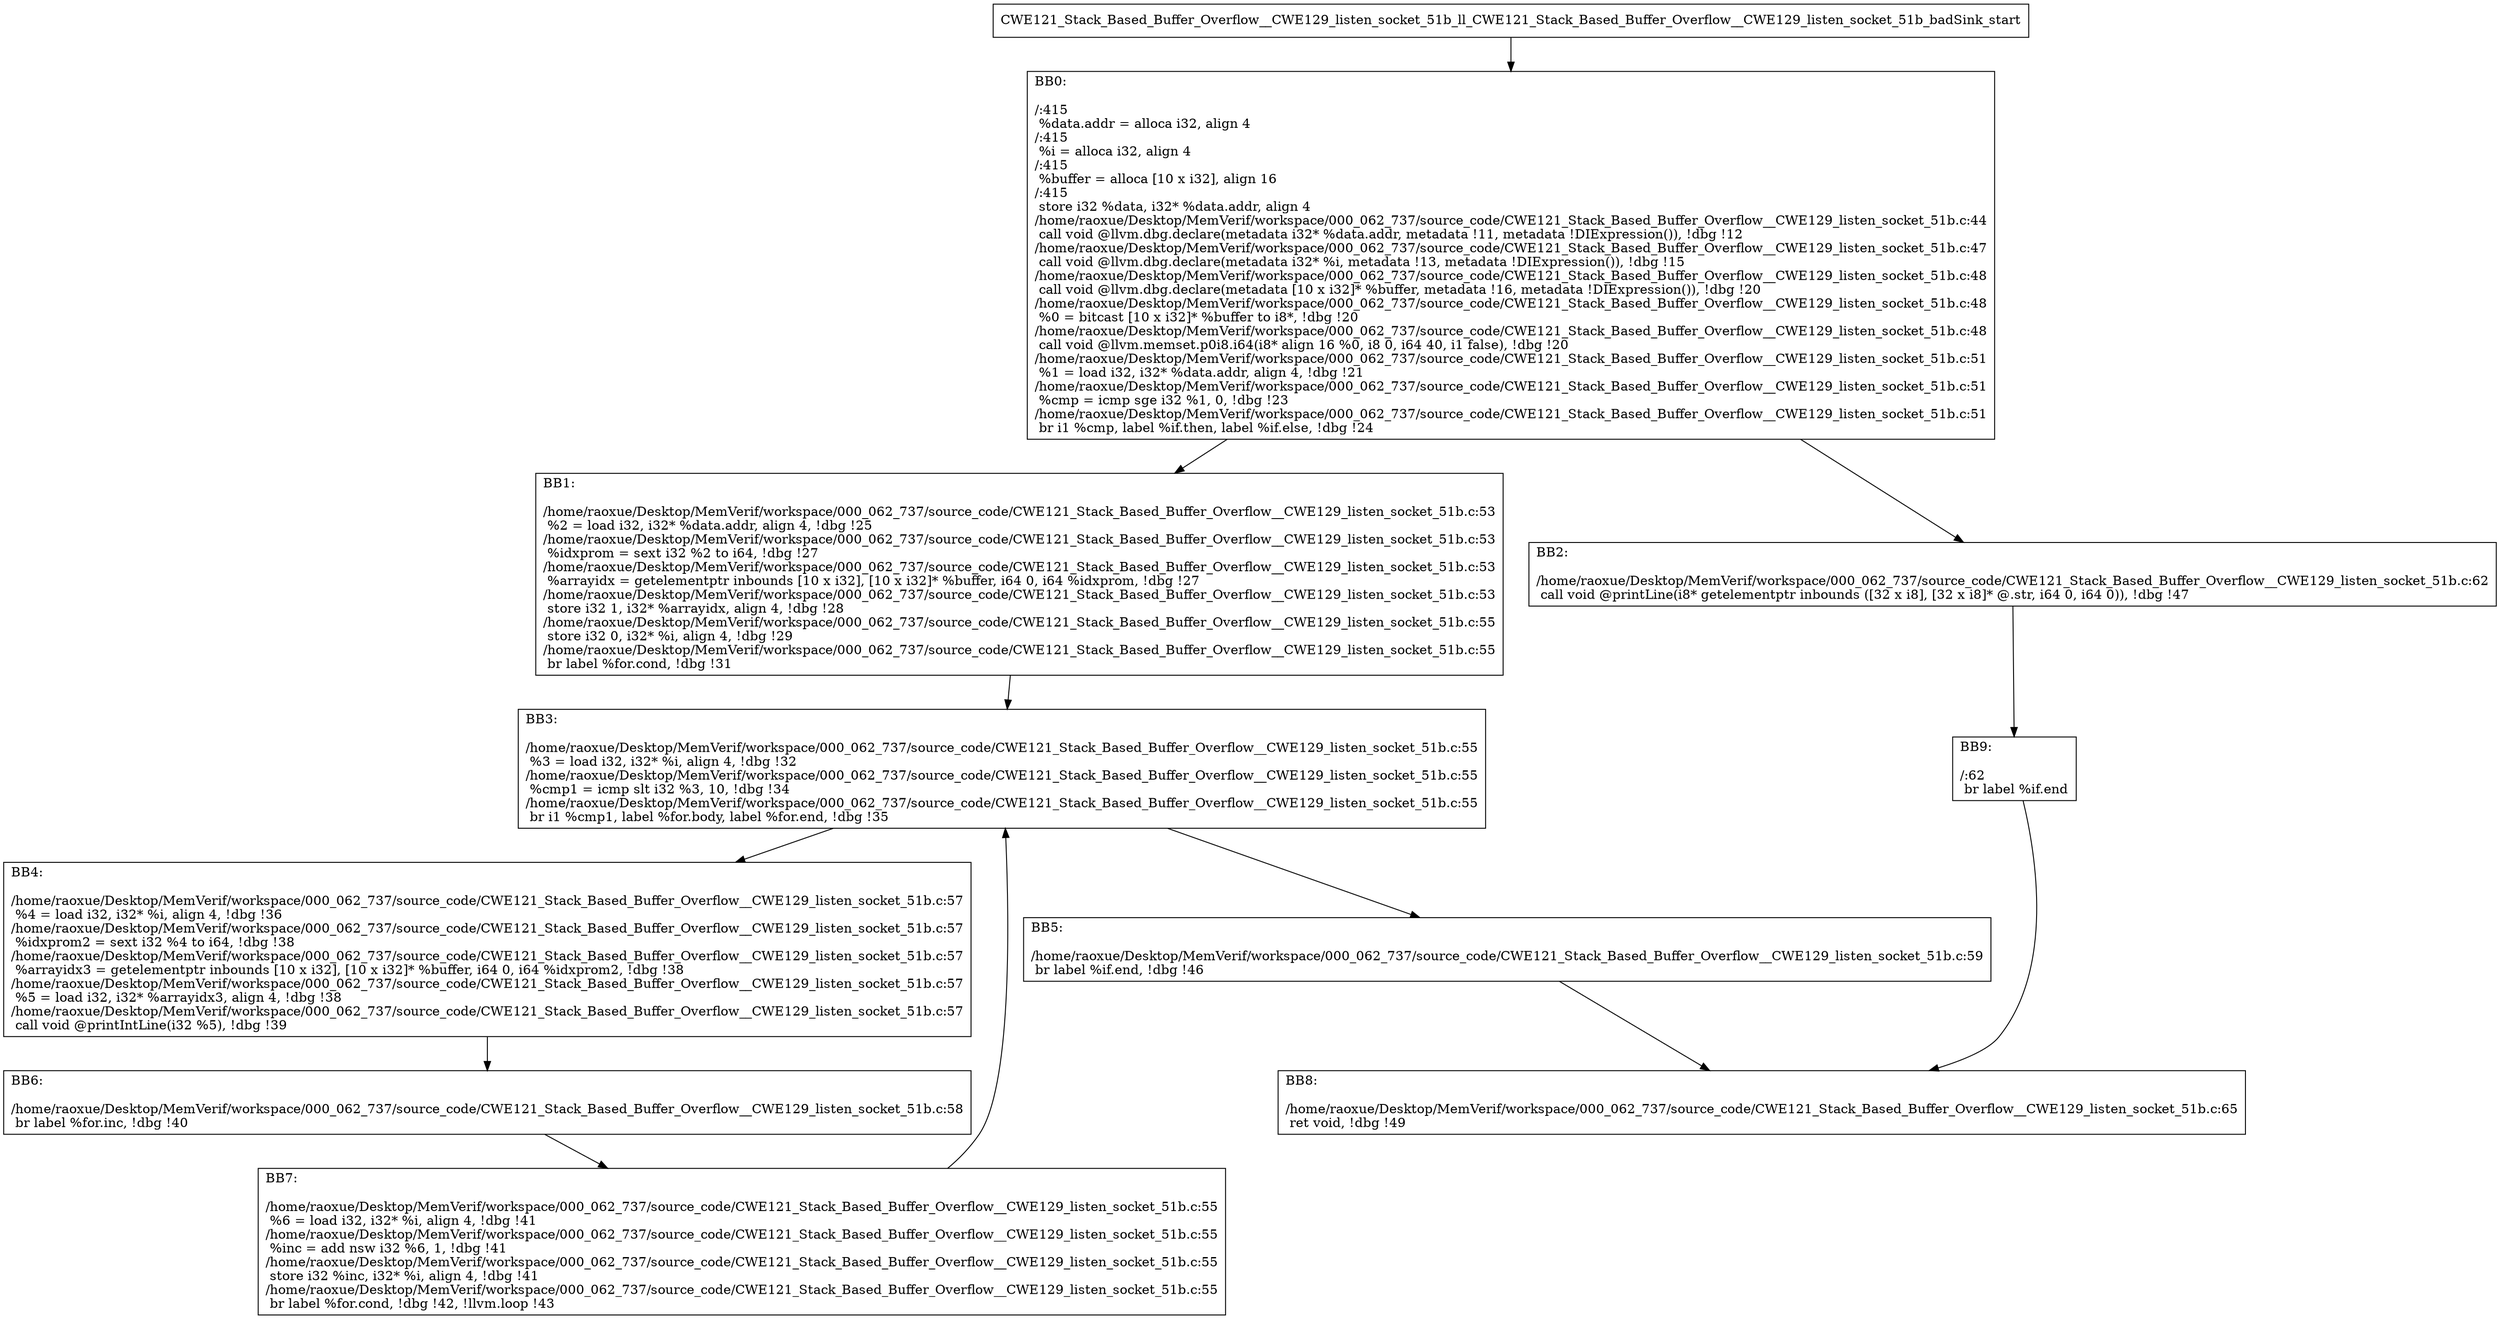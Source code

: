 digraph "CFG for'CWE121_Stack_Based_Buffer_Overflow__CWE129_listen_socket_51b_ll_CWE121_Stack_Based_Buffer_Overflow__CWE129_listen_socket_51b_badSink' function" {
	BBCWE121_Stack_Based_Buffer_Overflow__CWE129_listen_socket_51b_ll_CWE121_Stack_Based_Buffer_Overflow__CWE129_listen_socket_51b_badSink_start[shape=record,label="{CWE121_Stack_Based_Buffer_Overflow__CWE129_listen_socket_51b_ll_CWE121_Stack_Based_Buffer_Overflow__CWE129_listen_socket_51b_badSink_start}"];
	BBCWE121_Stack_Based_Buffer_Overflow__CWE129_listen_socket_51b_ll_CWE121_Stack_Based_Buffer_Overflow__CWE129_listen_socket_51b_badSink_start-> CWE121_Stack_Based_Buffer_Overflow__CWE129_listen_socket_51b_ll_CWE121_Stack_Based_Buffer_Overflow__CWE129_listen_socket_51b_badSinkBB0;
	CWE121_Stack_Based_Buffer_Overflow__CWE129_listen_socket_51b_ll_CWE121_Stack_Based_Buffer_Overflow__CWE129_listen_socket_51b_badSinkBB0 [shape=record, label="{BB0:\l\l/:415\l
  %data.addr = alloca i32, align 4\l
/:415\l
  %i = alloca i32, align 4\l
/:415\l
  %buffer = alloca [10 x i32], align 16\l
/:415\l
  store i32 %data, i32* %data.addr, align 4\l
/home/raoxue/Desktop/MemVerif/workspace/000_062_737/source_code/CWE121_Stack_Based_Buffer_Overflow__CWE129_listen_socket_51b.c:44\l
  call void @llvm.dbg.declare(metadata i32* %data.addr, metadata !11, metadata !DIExpression()), !dbg !12\l
/home/raoxue/Desktop/MemVerif/workspace/000_062_737/source_code/CWE121_Stack_Based_Buffer_Overflow__CWE129_listen_socket_51b.c:47\l
  call void @llvm.dbg.declare(metadata i32* %i, metadata !13, metadata !DIExpression()), !dbg !15\l
/home/raoxue/Desktop/MemVerif/workspace/000_062_737/source_code/CWE121_Stack_Based_Buffer_Overflow__CWE129_listen_socket_51b.c:48\l
  call void @llvm.dbg.declare(metadata [10 x i32]* %buffer, metadata !16, metadata !DIExpression()), !dbg !20\l
/home/raoxue/Desktop/MemVerif/workspace/000_062_737/source_code/CWE121_Stack_Based_Buffer_Overflow__CWE129_listen_socket_51b.c:48\l
  %0 = bitcast [10 x i32]* %buffer to i8*, !dbg !20\l
/home/raoxue/Desktop/MemVerif/workspace/000_062_737/source_code/CWE121_Stack_Based_Buffer_Overflow__CWE129_listen_socket_51b.c:48\l
  call void @llvm.memset.p0i8.i64(i8* align 16 %0, i8 0, i64 40, i1 false), !dbg !20\l
/home/raoxue/Desktop/MemVerif/workspace/000_062_737/source_code/CWE121_Stack_Based_Buffer_Overflow__CWE129_listen_socket_51b.c:51\l
  %1 = load i32, i32* %data.addr, align 4, !dbg !21\l
/home/raoxue/Desktop/MemVerif/workspace/000_062_737/source_code/CWE121_Stack_Based_Buffer_Overflow__CWE129_listen_socket_51b.c:51\l
  %cmp = icmp sge i32 %1, 0, !dbg !23\l
/home/raoxue/Desktop/MemVerif/workspace/000_062_737/source_code/CWE121_Stack_Based_Buffer_Overflow__CWE129_listen_socket_51b.c:51\l
  br i1 %cmp, label %if.then, label %if.else, !dbg !24\l
}"];
	CWE121_Stack_Based_Buffer_Overflow__CWE129_listen_socket_51b_ll_CWE121_Stack_Based_Buffer_Overflow__CWE129_listen_socket_51b_badSinkBB0-> CWE121_Stack_Based_Buffer_Overflow__CWE129_listen_socket_51b_ll_CWE121_Stack_Based_Buffer_Overflow__CWE129_listen_socket_51b_badSinkBB1;
	CWE121_Stack_Based_Buffer_Overflow__CWE129_listen_socket_51b_ll_CWE121_Stack_Based_Buffer_Overflow__CWE129_listen_socket_51b_badSinkBB0-> CWE121_Stack_Based_Buffer_Overflow__CWE129_listen_socket_51b_ll_CWE121_Stack_Based_Buffer_Overflow__CWE129_listen_socket_51b_badSinkBB2;
	CWE121_Stack_Based_Buffer_Overflow__CWE129_listen_socket_51b_ll_CWE121_Stack_Based_Buffer_Overflow__CWE129_listen_socket_51b_badSinkBB1 [shape=record, label="{BB1:\l\l/home/raoxue/Desktop/MemVerif/workspace/000_062_737/source_code/CWE121_Stack_Based_Buffer_Overflow__CWE129_listen_socket_51b.c:53\l
  %2 = load i32, i32* %data.addr, align 4, !dbg !25\l
/home/raoxue/Desktop/MemVerif/workspace/000_062_737/source_code/CWE121_Stack_Based_Buffer_Overflow__CWE129_listen_socket_51b.c:53\l
  %idxprom = sext i32 %2 to i64, !dbg !27\l
/home/raoxue/Desktop/MemVerif/workspace/000_062_737/source_code/CWE121_Stack_Based_Buffer_Overflow__CWE129_listen_socket_51b.c:53\l
  %arrayidx = getelementptr inbounds [10 x i32], [10 x i32]* %buffer, i64 0, i64 %idxprom, !dbg !27\l
/home/raoxue/Desktop/MemVerif/workspace/000_062_737/source_code/CWE121_Stack_Based_Buffer_Overflow__CWE129_listen_socket_51b.c:53\l
  store i32 1, i32* %arrayidx, align 4, !dbg !28\l
/home/raoxue/Desktop/MemVerif/workspace/000_062_737/source_code/CWE121_Stack_Based_Buffer_Overflow__CWE129_listen_socket_51b.c:55\l
  store i32 0, i32* %i, align 4, !dbg !29\l
/home/raoxue/Desktop/MemVerif/workspace/000_062_737/source_code/CWE121_Stack_Based_Buffer_Overflow__CWE129_listen_socket_51b.c:55\l
  br label %for.cond, !dbg !31\l
}"];
	CWE121_Stack_Based_Buffer_Overflow__CWE129_listen_socket_51b_ll_CWE121_Stack_Based_Buffer_Overflow__CWE129_listen_socket_51b_badSinkBB1-> CWE121_Stack_Based_Buffer_Overflow__CWE129_listen_socket_51b_ll_CWE121_Stack_Based_Buffer_Overflow__CWE129_listen_socket_51b_badSinkBB3;
	CWE121_Stack_Based_Buffer_Overflow__CWE129_listen_socket_51b_ll_CWE121_Stack_Based_Buffer_Overflow__CWE129_listen_socket_51b_badSinkBB3 [shape=record, label="{BB3:\l\l/home/raoxue/Desktop/MemVerif/workspace/000_062_737/source_code/CWE121_Stack_Based_Buffer_Overflow__CWE129_listen_socket_51b.c:55\l
  %3 = load i32, i32* %i, align 4, !dbg !32\l
/home/raoxue/Desktop/MemVerif/workspace/000_062_737/source_code/CWE121_Stack_Based_Buffer_Overflow__CWE129_listen_socket_51b.c:55\l
  %cmp1 = icmp slt i32 %3, 10, !dbg !34\l
/home/raoxue/Desktop/MemVerif/workspace/000_062_737/source_code/CWE121_Stack_Based_Buffer_Overflow__CWE129_listen_socket_51b.c:55\l
  br i1 %cmp1, label %for.body, label %for.end, !dbg !35\l
}"];
	CWE121_Stack_Based_Buffer_Overflow__CWE129_listen_socket_51b_ll_CWE121_Stack_Based_Buffer_Overflow__CWE129_listen_socket_51b_badSinkBB3-> CWE121_Stack_Based_Buffer_Overflow__CWE129_listen_socket_51b_ll_CWE121_Stack_Based_Buffer_Overflow__CWE129_listen_socket_51b_badSinkBB4;
	CWE121_Stack_Based_Buffer_Overflow__CWE129_listen_socket_51b_ll_CWE121_Stack_Based_Buffer_Overflow__CWE129_listen_socket_51b_badSinkBB3-> CWE121_Stack_Based_Buffer_Overflow__CWE129_listen_socket_51b_ll_CWE121_Stack_Based_Buffer_Overflow__CWE129_listen_socket_51b_badSinkBB5;
	CWE121_Stack_Based_Buffer_Overflow__CWE129_listen_socket_51b_ll_CWE121_Stack_Based_Buffer_Overflow__CWE129_listen_socket_51b_badSinkBB4 [shape=record, label="{BB4:\l\l/home/raoxue/Desktop/MemVerif/workspace/000_062_737/source_code/CWE121_Stack_Based_Buffer_Overflow__CWE129_listen_socket_51b.c:57\l
  %4 = load i32, i32* %i, align 4, !dbg !36\l
/home/raoxue/Desktop/MemVerif/workspace/000_062_737/source_code/CWE121_Stack_Based_Buffer_Overflow__CWE129_listen_socket_51b.c:57\l
  %idxprom2 = sext i32 %4 to i64, !dbg !38\l
/home/raoxue/Desktop/MemVerif/workspace/000_062_737/source_code/CWE121_Stack_Based_Buffer_Overflow__CWE129_listen_socket_51b.c:57\l
  %arrayidx3 = getelementptr inbounds [10 x i32], [10 x i32]* %buffer, i64 0, i64 %idxprom2, !dbg !38\l
/home/raoxue/Desktop/MemVerif/workspace/000_062_737/source_code/CWE121_Stack_Based_Buffer_Overflow__CWE129_listen_socket_51b.c:57\l
  %5 = load i32, i32* %arrayidx3, align 4, !dbg !38\l
/home/raoxue/Desktop/MemVerif/workspace/000_062_737/source_code/CWE121_Stack_Based_Buffer_Overflow__CWE129_listen_socket_51b.c:57\l
  call void @printIntLine(i32 %5), !dbg !39\l
}"];
	CWE121_Stack_Based_Buffer_Overflow__CWE129_listen_socket_51b_ll_CWE121_Stack_Based_Buffer_Overflow__CWE129_listen_socket_51b_badSinkBB4-> CWE121_Stack_Based_Buffer_Overflow__CWE129_listen_socket_51b_ll_CWE121_Stack_Based_Buffer_Overflow__CWE129_listen_socket_51b_badSinkBB6;
	CWE121_Stack_Based_Buffer_Overflow__CWE129_listen_socket_51b_ll_CWE121_Stack_Based_Buffer_Overflow__CWE129_listen_socket_51b_badSinkBB6 [shape=record, label="{BB6:\l\l/home/raoxue/Desktop/MemVerif/workspace/000_062_737/source_code/CWE121_Stack_Based_Buffer_Overflow__CWE129_listen_socket_51b.c:58\l
  br label %for.inc, !dbg !40\l
}"];
	CWE121_Stack_Based_Buffer_Overflow__CWE129_listen_socket_51b_ll_CWE121_Stack_Based_Buffer_Overflow__CWE129_listen_socket_51b_badSinkBB6-> CWE121_Stack_Based_Buffer_Overflow__CWE129_listen_socket_51b_ll_CWE121_Stack_Based_Buffer_Overflow__CWE129_listen_socket_51b_badSinkBB7;
	CWE121_Stack_Based_Buffer_Overflow__CWE129_listen_socket_51b_ll_CWE121_Stack_Based_Buffer_Overflow__CWE129_listen_socket_51b_badSinkBB7 [shape=record, label="{BB7:\l\l/home/raoxue/Desktop/MemVerif/workspace/000_062_737/source_code/CWE121_Stack_Based_Buffer_Overflow__CWE129_listen_socket_51b.c:55\l
  %6 = load i32, i32* %i, align 4, !dbg !41\l
/home/raoxue/Desktop/MemVerif/workspace/000_062_737/source_code/CWE121_Stack_Based_Buffer_Overflow__CWE129_listen_socket_51b.c:55\l
  %inc = add nsw i32 %6, 1, !dbg !41\l
/home/raoxue/Desktop/MemVerif/workspace/000_062_737/source_code/CWE121_Stack_Based_Buffer_Overflow__CWE129_listen_socket_51b.c:55\l
  store i32 %inc, i32* %i, align 4, !dbg !41\l
/home/raoxue/Desktop/MemVerif/workspace/000_062_737/source_code/CWE121_Stack_Based_Buffer_Overflow__CWE129_listen_socket_51b.c:55\l
  br label %for.cond, !dbg !42, !llvm.loop !43\l
}"];
	CWE121_Stack_Based_Buffer_Overflow__CWE129_listen_socket_51b_ll_CWE121_Stack_Based_Buffer_Overflow__CWE129_listen_socket_51b_badSinkBB7-> CWE121_Stack_Based_Buffer_Overflow__CWE129_listen_socket_51b_ll_CWE121_Stack_Based_Buffer_Overflow__CWE129_listen_socket_51b_badSinkBB3;
	CWE121_Stack_Based_Buffer_Overflow__CWE129_listen_socket_51b_ll_CWE121_Stack_Based_Buffer_Overflow__CWE129_listen_socket_51b_badSinkBB5 [shape=record, label="{BB5:\l\l/home/raoxue/Desktop/MemVerif/workspace/000_062_737/source_code/CWE121_Stack_Based_Buffer_Overflow__CWE129_listen_socket_51b.c:59\l
  br label %if.end, !dbg !46\l
}"];
	CWE121_Stack_Based_Buffer_Overflow__CWE129_listen_socket_51b_ll_CWE121_Stack_Based_Buffer_Overflow__CWE129_listen_socket_51b_badSinkBB5-> CWE121_Stack_Based_Buffer_Overflow__CWE129_listen_socket_51b_ll_CWE121_Stack_Based_Buffer_Overflow__CWE129_listen_socket_51b_badSinkBB8;
	CWE121_Stack_Based_Buffer_Overflow__CWE129_listen_socket_51b_ll_CWE121_Stack_Based_Buffer_Overflow__CWE129_listen_socket_51b_badSinkBB2 [shape=record, label="{BB2:\l\l/home/raoxue/Desktop/MemVerif/workspace/000_062_737/source_code/CWE121_Stack_Based_Buffer_Overflow__CWE129_listen_socket_51b.c:62\l
  call void @printLine(i8* getelementptr inbounds ([32 x i8], [32 x i8]* @.str, i64 0, i64 0)), !dbg !47\l
}"];
	CWE121_Stack_Based_Buffer_Overflow__CWE129_listen_socket_51b_ll_CWE121_Stack_Based_Buffer_Overflow__CWE129_listen_socket_51b_badSinkBB2-> CWE121_Stack_Based_Buffer_Overflow__CWE129_listen_socket_51b_ll_CWE121_Stack_Based_Buffer_Overflow__CWE129_listen_socket_51b_badSinkBB9;
	CWE121_Stack_Based_Buffer_Overflow__CWE129_listen_socket_51b_ll_CWE121_Stack_Based_Buffer_Overflow__CWE129_listen_socket_51b_badSinkBB9 [shape=record, label="{BB9:\l\l/:62\l
  br label %if.end\l
}"];
	CWE121_Stack_Based_Buffer_Overflow__CWE129_listen_socket_51b_ll_CWE121_Stack_Based_Buffer_Overflow__CWE129_listen_socket_51b_badSinkBB9-> CWE121_Stack_Based_Buffer_Overflow__CWE129_listen_socket_51b_ll_CWE121_Stack_Based_Buffer_Overflow__CWE129_listen_socket_51b_badSinkBB8;
	CWE121_Stack_Based_Buffer_Overflow__CWE129_listen_socket_51b_ll_CWE121_Stack_Based_Buffer_Overflow__CWE129_listen_socket_51b_badSinkBB8 [shape=record, label="{BB8:\l\l/home/raoxue/Desktop/MemVerif/workspace/000_062_737/source_code/CWE121_Stack_Based_Buffer_Overflow__CWE129_listen_socket_51b.c:65\l
  ret void, !dbg !49\l
}"];
}
